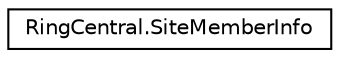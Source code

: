 digraph "Graphical Class Hierarchy"
{
 // LATEX_PDF_SIZE
  edge [fontname="Helvetica",fontsize="10",labelfontname="Helvetica",labelfontsize="10"];
  node [fontname="Helvetica",fontsize="10",shape=record];
  rankdir="LR";
  Node0 [label="RingCentral.SiteMemberInfo",height=0.2,width=0.4,color="black", fillcolor="white", style="filled",URL="$classRingCentral_1_1SiteMemberInfo.html",tooltip=" "];
}
